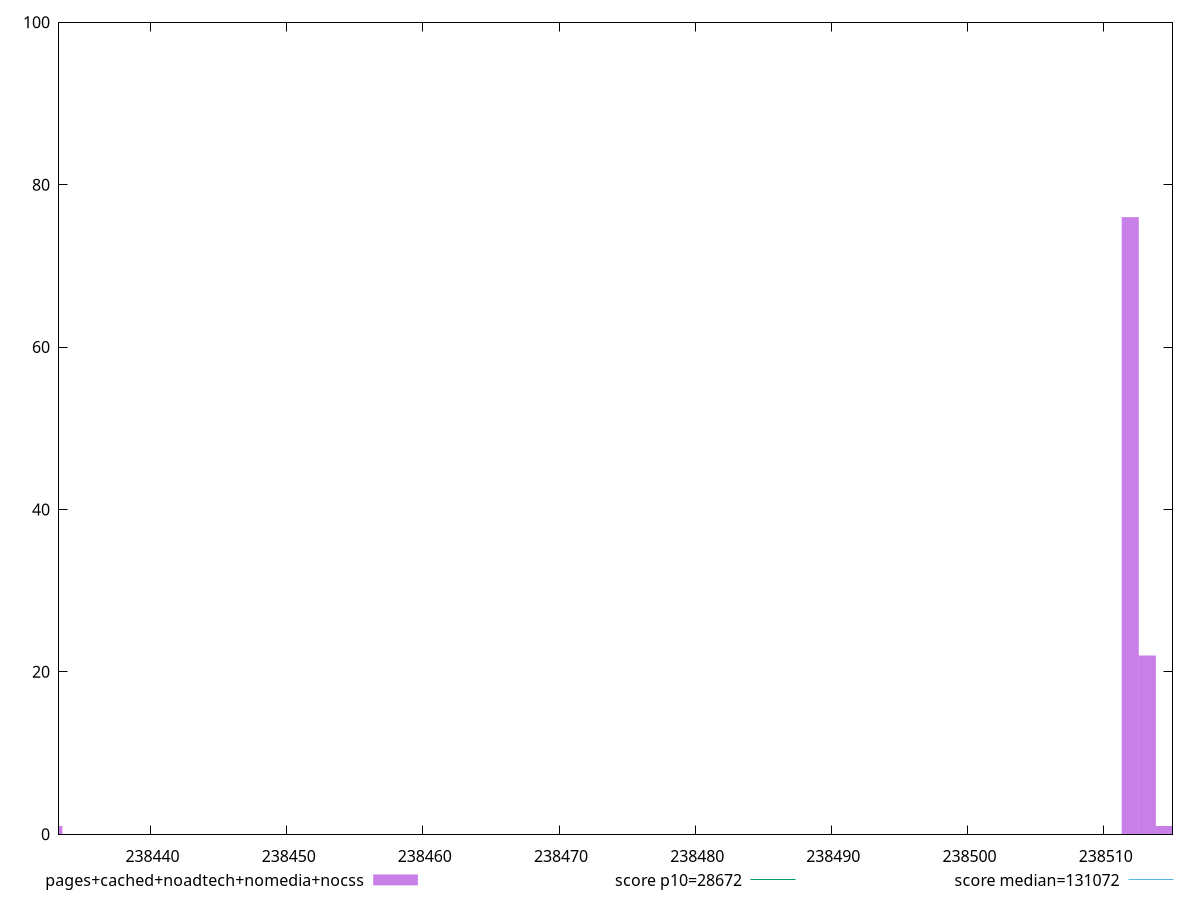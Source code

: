 reset

$pagesCachedNoadtechNomediaNocss <<EOF
238432.90630608494 1
238513.2019534276 22
238511.9473339379 76
238514.45657291735 1
EOF

set key outside below
set boxwidth 1.2546194897291414
set xrange [238433.28333333333:238515.05]
set yrange [0:100]
set trange [0:100]
set style fill transparent solid 0.5 noborder

set parametric
set terminal svg size 640, 490 enhanced background rgb 'white'
set output "report_00016_2021-02-10T13-31-48.338Z/uses-long-cache-ttl/comparison/histogram/4_vs_5.svg"

plot $pagesCachedNoadtechNomediaNocss title "pages+cached+noadtech+nomedia+nocss" with boxes, \
     28672,t title "score p10=28672", \
     131072,t title "score median=131072"

reset
